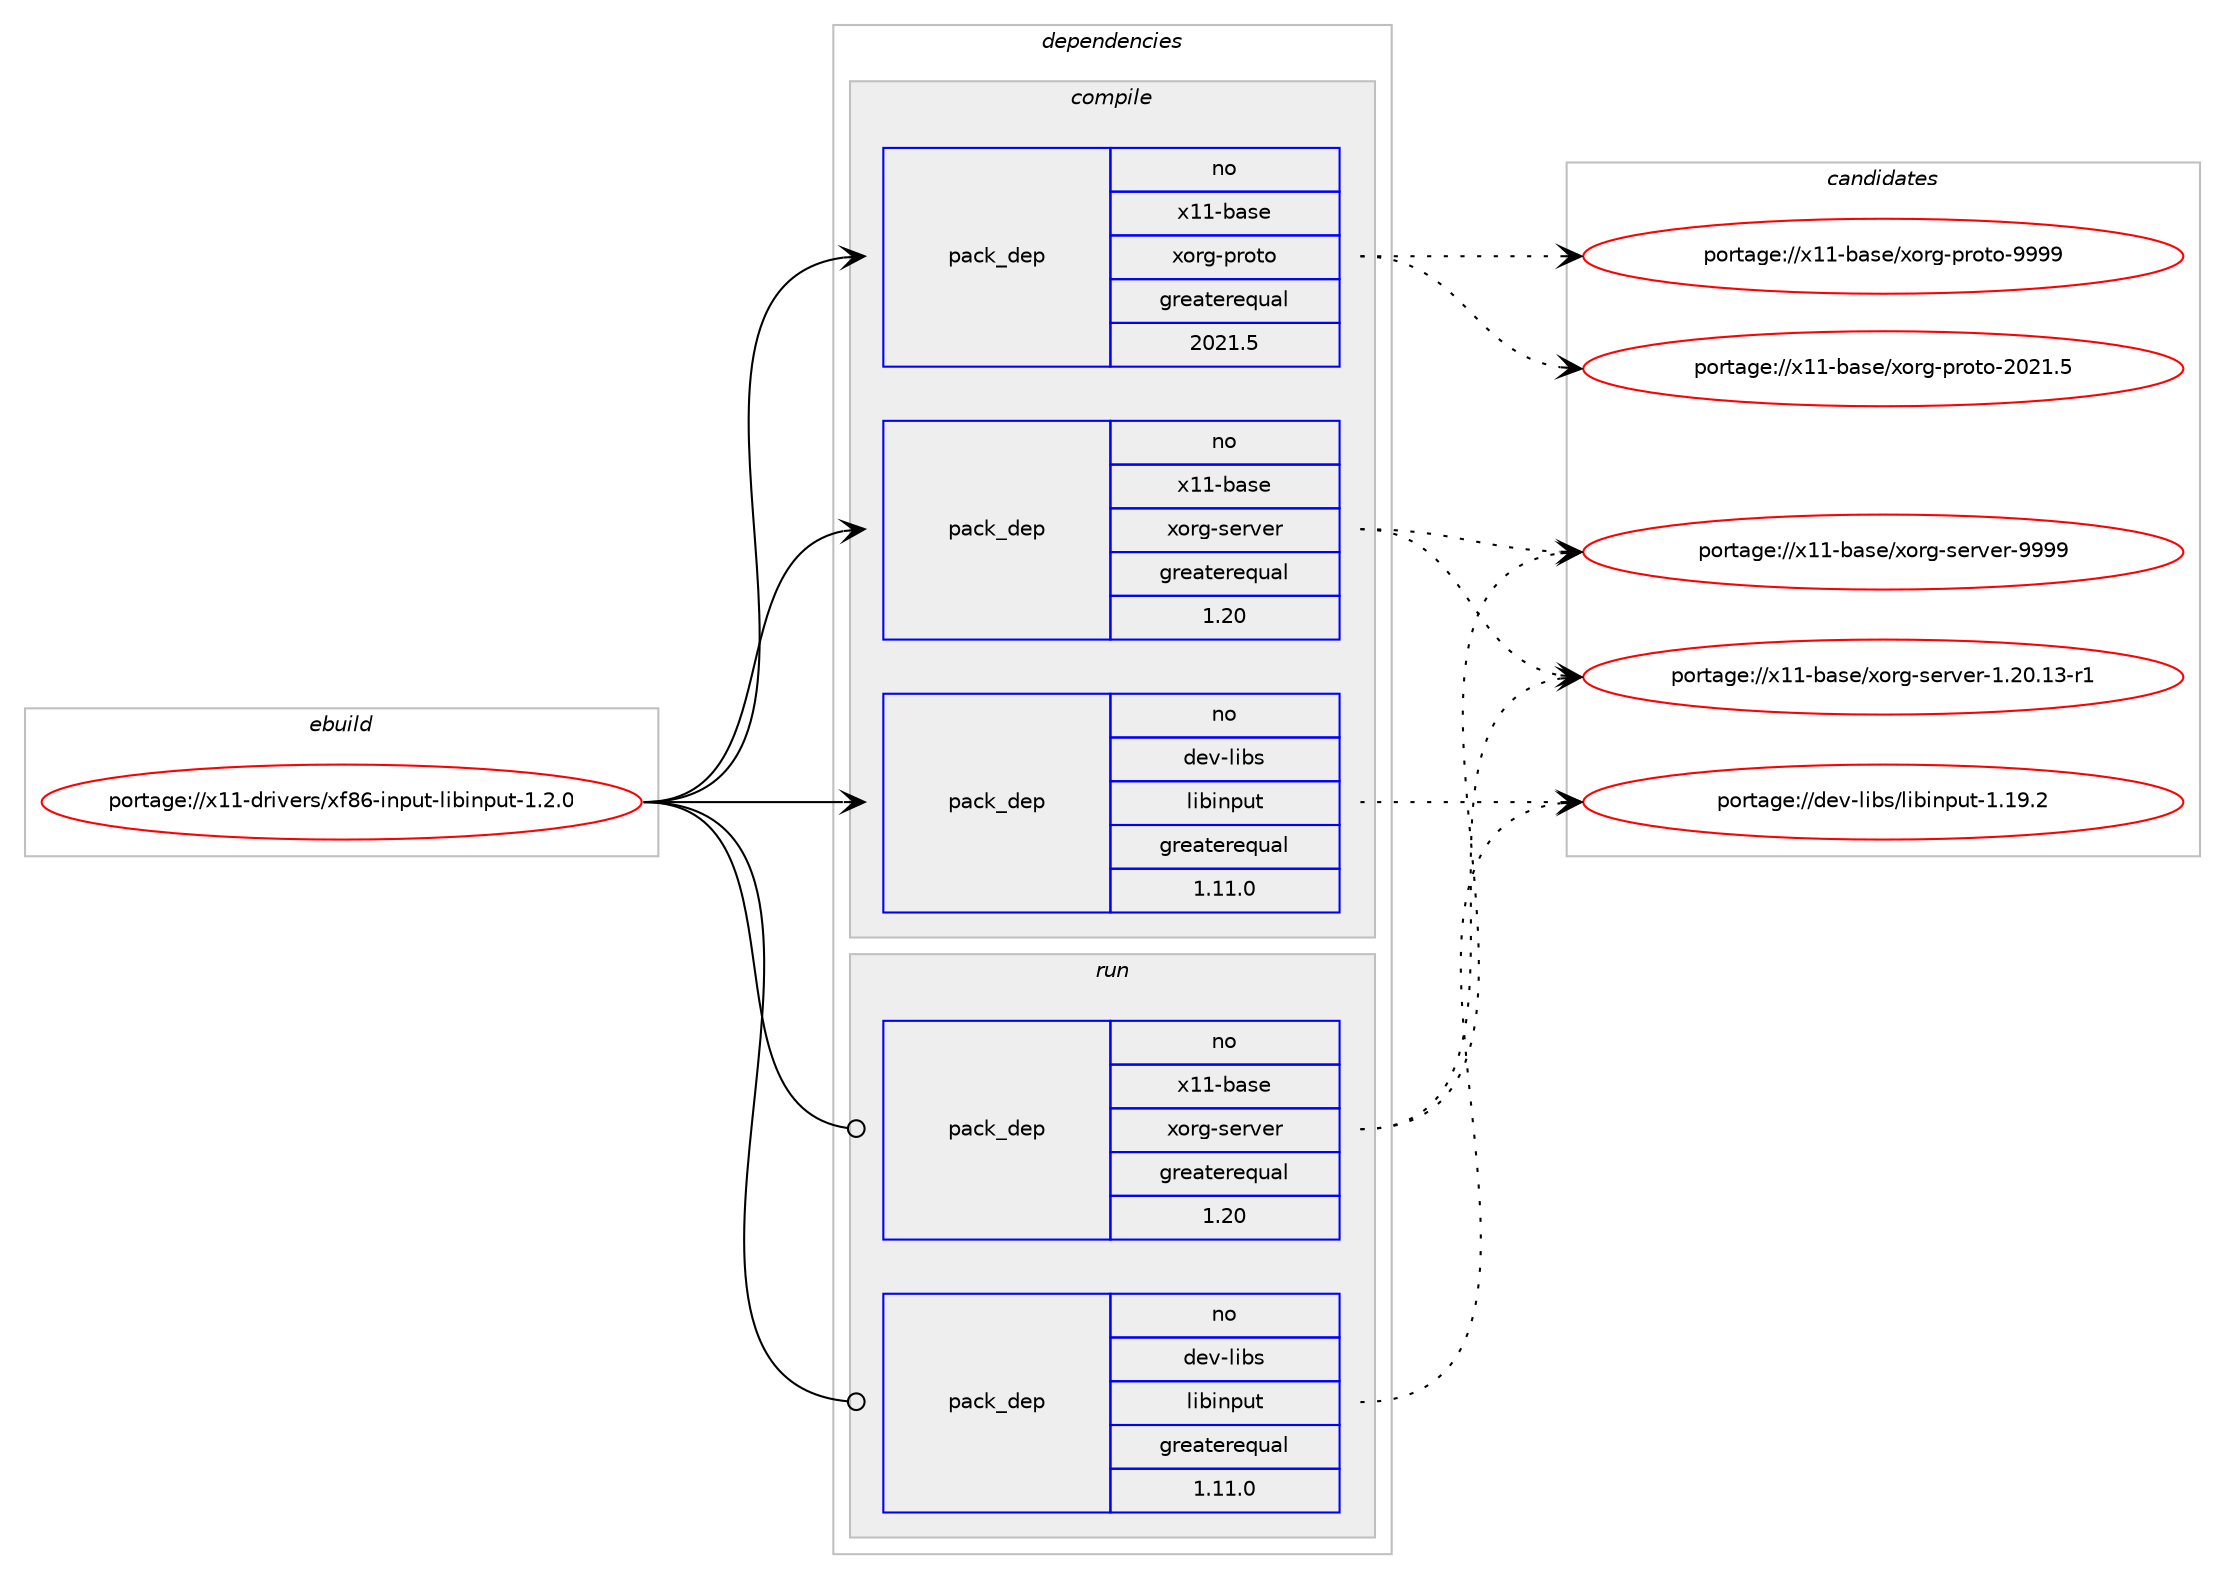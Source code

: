 digraph prolog {

# *************
# Graph options
# *************

newrank=true;
concentrate=true;
compound=true;
graph [rankdir=LR,fontname=Helvetica,fontsize=10,ranksep=1.5];#, ranksep=2.5, nodesep=0.2];
edge  [arrowhead=vee];
node  [fontname=Helvetica,fontsize=10];

# **********
# The ebuild
# **********

subgraph cluster_leftcol {
color=gray;
rank=same;
label=<<i>ebuild</i>>;
id [label="portage://x11-drivers/xf86-input-libinput-1.2.0", color=red, width=4, href="../x11-drivers/xf86-input-libinput-1.2.0.svg"];
}

# ****************
# The dependencies
# ****************

subgraph cluster_midcol {
color=gray;
label=<<i>dependencies</i>>;
subgraph cluster_compile {
fillcolor="#eeeeee";
style=filled;
label=<<i>compile</i>>;
subgraph pack2318 {
dependency2749 [label=<<TABLE BORDER="0" CELLBORDER="1" CELLSPACING="0" CELLPADDING="4" WIDTH="220"><TR><TD ROWSPAN="6" CELLPADDING="30">pack_dep</TD></TR><TR><TD WIDTH="110">no</TD></TR><TR><TD>dev-libs</TD></TR><TR><TD>libinput</TD></TR><TR><TD>greaterequal</TD></TR><TR><TD>1.11.0</TD></TR></TABLE>>, shape=none, color=blue];
}
id:e -> dependency2749:w [weight=20,style="solid",arrowhead="vee"];
subgraph pack2319 {
dependency2750 [label=<<TABLE BORDER="0" CELLBORDER="1" CELLSPACING="0" CELLPADDING="4" WIDTH="220"><TR><TD ROWSPAN="6" CELLPADDING="30">pack_dep</TD></TR><TR><TD WIDTH="110">no</TD></TR><TR><TD>x11-base</TD></TR><TR><TD>xorg-proto</TD></TR><TR><TD>greaterequal</TD></TR><TR><TD>2021.5</TD></TR></TABLE>>, shape=none, color=blue];
}
id:e -> dependency2750:w [weight=20,style="solid",arrowhead="vee"];
# *** BEGIN UNKNOWN DEPENDENCY TYPE (TODO) ***
# id -> package_dependency(portage://x11-drivers/xf86-input-libinput-1.2.0,install,no,x11-base,xorg-proto,none,[,,],[],[])
# *** END UNKNOWN DEPENDENCY TYPE (TODO) ***

subgraph pack2320 {
dependency2751 [label=<<TABLE BORDER="0" CELLBORDER="1" CELLSPACING="0" CELLPADDING="4" WIDTH="220"><TR><TD ROWSPAN="6" CELLPADDING="30">pack_dep</TD></TR><TR><TD WIDTH="110">no</TD></TR><TR><TD>x11-base</TD></TR><TR><TD>xorg-server</TD></TR><TR><TD>greaterequal</TD></TR><TR><TD>1.20</TD></TR></TABLE>>, shape=none, color=blue];
}
id:e -> dependency2751:w [weight=20,style="solid",arrowhead="vee"];
}
subgraph cluster_compileandrun {
fillcolor="#eeeeee";
style=filled;
label=<<i>compile and run</i>>;
}
subgraph cluster_run {
fillcolor="#eeeeee";
style=filled;
label=<<i>run</i>>;
subgraph pack2321 {
dependency2752 [label=<<TABLE BORDER="0" CELLBORDER="1" CELLSPACING="0" CELLPADDING="4" WIDTH="220"><TR><TD ROWSPAN="6" CELLPADDING="30">pack_dep</TD></TR><TR><TD WIDTH="110">no</TD></TR><TR><TD>dev-libs</TD></TR><TR><TD>libinput</TD></TR><TR><TD>greaterequal</TD></TR><TR><TD>1.11.0</TD></TR></TABLE>>, shape=none, color=blue];
}
id:e -> dependency2752:w [weight=20,style="solid",arrowhead="odot"];
subgraph pack2322 {
dependency2753 [label=<<TABLE BORDER="0" CELLBORDER="1" CELLSPACING="0" CELLPADDING="4" WIDTH="220"><TR><TD ROWSPAN="6" CELLPADDING="30">pack_dep</TD></TR><TR><TD WIDTH="110">no</TD></TR><TR><TD>x11-base</TD></TR><TR><TD>xorg-server</TD></TR><TR><TD>greaterequal</TD></TR><TR><TD>1.20</TD></TR></TABLE>>, shape=none, color=blue];
}
id:e -> dependency2753:w [weight=20,style="solid",arrowhead="odot"];
# *** BEGIN UNKNOWN DEPENDENCY TYPE (TODO) ***
# id -> package_dependency(portage://x11-drivers/xf86-input-libinput-1.2.0,run,no,x11-base,xorg-server,none,[,,],any_same_slot,[])
# *** END UNKNOWN DEPENDENCY TYPE (TODO) ***

}
}

# **************
# The candidates
# **************

subgraph cluster_choices {
rank=same;
color=gray;
label=<<i>candidates</i>>;

subgraph choice2318 {
color=black;
nodesep=1;
choice1001011184510810598115471081059810511011211711645494649574650 [label="portage://dev-libs/libinput-1.19.2", color=red, width=4,href="../dev-libs/libinput-1.19.2.svg"];
dependency2749:e -> choice1001011184510810598115471081059810511011211711645494649574650:w [style=dotted,weight="100"];
}
subgraph choice2319 {
color=black;
nodesep=1;
choice1204949459897115101471201111141034511211411111611145504850494653 [label="portage://x11-base/xorg-proto-2021.5", color=red, width=4,href="../x11-base/xorg-proto-2021.5.svg"];
choice120494945989711510147120111114103451121141111161114557575757 [label="portage://x11-base/xorg-proto-9999", color=red, width=4,href="../x11-base/xorg-proto-9999.svg"];
dependency2750:e -> choice1204949459897115101471201111141034511211411111611145504850494653:w [style=dotted,weight="100"];
dependency2750:e -> choice120494945989711510147120111114103451121141111161114557575757:w [style=dotted,weight="100"];
}
subgraph choice2320 {
color=black;
nodesep=1;
choice1204949459897115101471201111141034511510111411810111445494650484649514511449 [label="portage://x11-base/xorg-server-1.20.13-r1", color=red, width=4,href="../x11-base/xorg-server-1.20.13-r1.svg"];
choice120494945989711510147120111114103451151011141181011144557575757 [label="portage://x11-base/xorg-server-9999", color=red, width=4,href="../x11-base/xorg-server-9999.svg"];
dependency2751:e -> choice1204949459897115101471201111141034511510111411810111445494650484649514511449:w [style=dotted,weight="100"];
dependency2751:e -> choice120494945989711510147120111114103451151011141181011144557575757:w [style=dotted,weight="100"];
}
subgraph choice2321 {
color=black;
nodesep=1;
choice1001011184510810598115471081059810511011211711645494649574650 [label="portage://dev-libs/libinput-1.19.2", color=red, width=4,href="../dev-libs/libinput-1.19.2.svg"];
dependency2752:e -> choice1001011184510810598115471081059810511011211711645494649574650:w [style=dotted,weight="100"];
}
subgraph choice2322 {
color=black;
nodesep=1;
choice1204949459897115101471201111141034511510111411810111445494650484649514511449 [label="portage://x11-base/xorg-server-1.20.13-r1", color=red, width=4,href="../x11-base/xorg-server-1.20.13-r1.svg"];
choice120494945989711510147120111114103451151011141181011144557575757 [label="portage://x11-base/xorg-server-9999", color=red, width=4,href="../x11-base/xorg-server-9999.svg"];
dependency2753:e -> choice1204949459897115101471201111141034511510111411810111445494650484649514511449:w [style=dotted,weight="100"];
dependency2753:e -> choice120494945989711510147120111114103451151011141181011144557575757:w [style=dotted,weight="100"];
}
}

}
